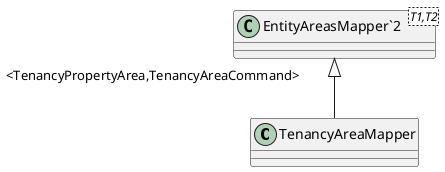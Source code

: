 @startuml
class TenancyAreaMapper {
}
class "EntityAreasMapper`2"<T1,T2> {
}
"EntityAreasMapper`2" "<TenancyPropertyArea,TenancyAreaCommand>" <|-- TenancyAreaMapper
@enduml
